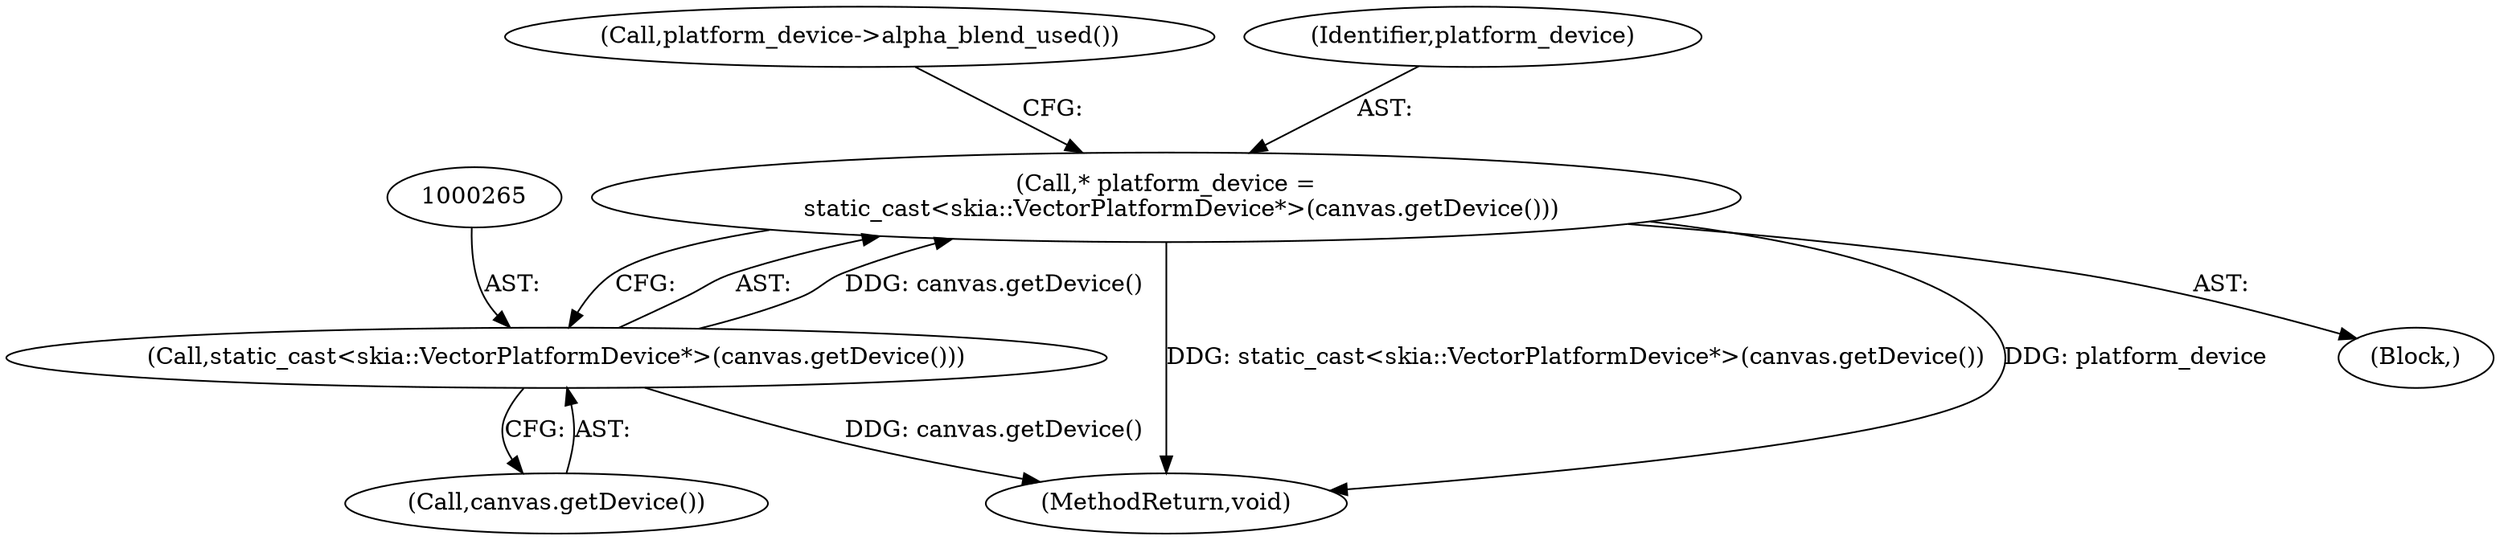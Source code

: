 digraph "0_Chrome_af05a799e3f47331fb27a24a8a56f1b1dd47a9c2_0@pointer" {
"1000262" [label="(Call,* platform_device =\n    static_cast<skia::VectorPlatformDevice*>(canvas.getDevice()))"];
"1000264" [label="(Call,static_cast<skia::VectorPlatformDevice*>(canvas.getDevice()))"];
"1000264" [label="(Call,static_cast<skia::VectorPlatformDevice*>(canvas.getDevice()))"];
"1000511" [label="(MethodReturn,void)"];
"1000262" [label="(Call,* platform_device =\n    static_cast<skia::VectorPlatformDevice*>(canvas.getDevice()))"];
"1000111" [label="(Block,)"];
"1000269" [label="(Call,platform_device->alpha_blend_used())"];
"1000266" [label="(Call,canvas.getDevice())"];
"1000263" [label="(Identifier,platform_device)"];
"1000262" -> "1000111"  [label="AST: "];
"1000262" -> "1000264"  [label="CFG: "];
"1000263" -> "1000262"  [label="AST: "];
"1000264" -> "1000262"  [label="AST: "];
"1000269" -> "1000262"  [label="CFG: "];
"1000262" -> "1000511"  [label="DDG: static_cast<skia::VectorPlatformDevice*>(canvas.getDevice())"];
"1000262" -> "1000511"  [label="DDG: platform_device"];
"1000264" -> "1000262"  [label="DDG: canvas.getDevice()"];
"1000264" -> "1000266"  [label="CFG: "];
"1000265" -> "1000264"  [label="AST: "];
"1000266" -> "1000264"  [label="AST: "];
"1000264" -> "1000511"  [label="DDG: canvas.getDevice()"];
}
